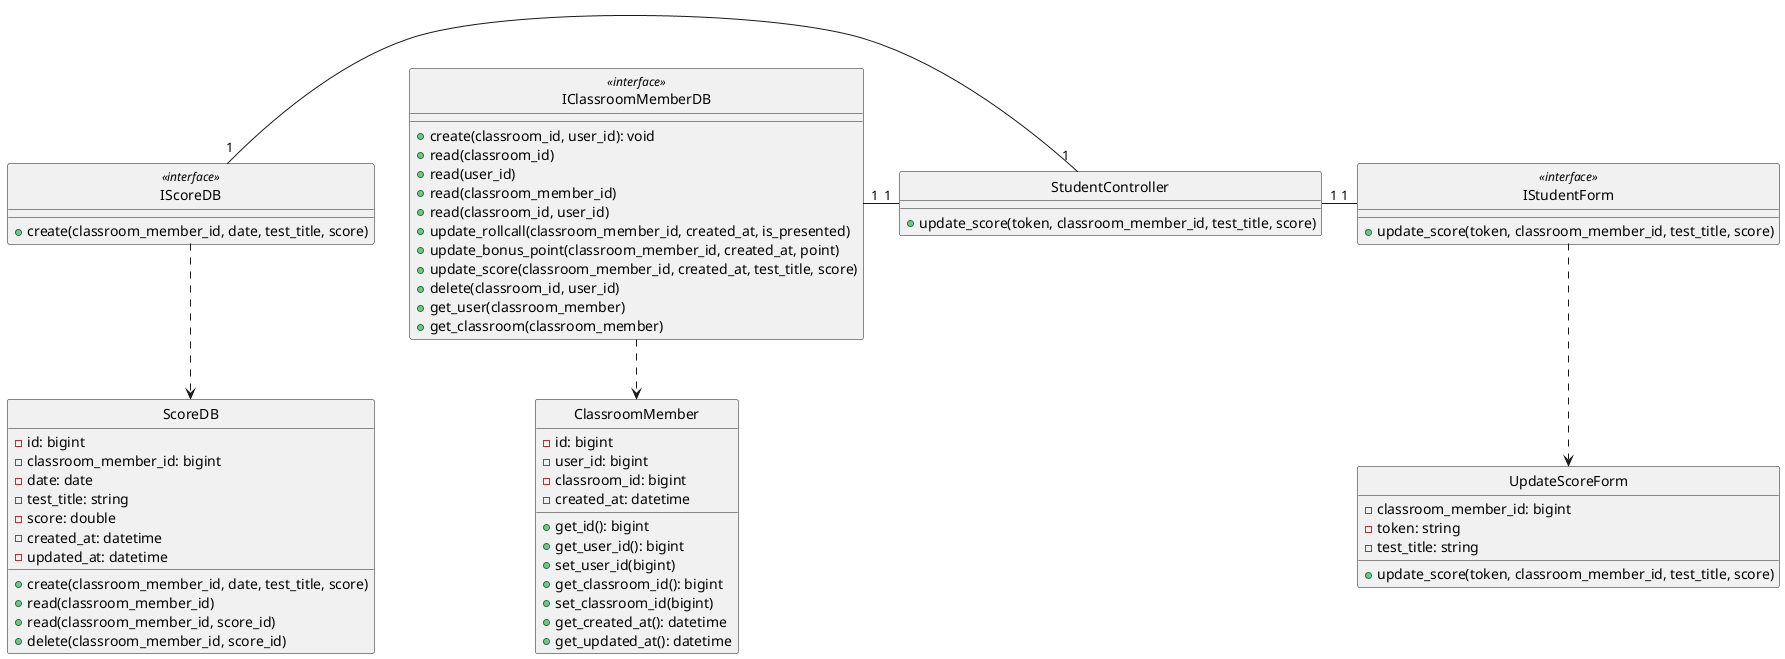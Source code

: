@startuml viewStudent

class UpdateScoreForm {
    - classroom_member_id: bigint
    - token: string
    - test_title: string

    + update_score(token, classroom_member_id, test_title, score)
}

class IStudentForm <<interface>> {
    + update_score(token, classroom_member_id, test_title, score)
}

class StudentController {
    + update_score(token, classroom_member_id, test_title, score)
}

class ClassroomMember {
    - id: bigint
    - user_id: bigint
    - classroom_id: bigint
    - created_at: datetime

    + get_id(): bigint
    + get_user_id(): bigint
    + set_user_id(bigint)
    + get_classroom_id(): bigint
    + set_classroom_id(bigint)
    + get_created_at(): datetime
    + get_updated_at(): datetime
}

class IClassroomMemberDB <<interface>> {
    + create(classroom_id, user_id): void
    + read(classroom_id)
    + read(user_id)
    + read(classroom_member_id)
    + read(classroom_id, user_id)
    + update_rollcall(classroom_member_id, created_at, is_presented)
    + update_bonus_point(classroom_member_id, created_at, point)
    + update_score(classroom_member_id, created_at, test_title, score)
    + delete(classroom_id, user_id)
    + get_user(classroom_member)
    + get_classroom(classroom_member)
}

class ScoreDB {
    - id: bigint
    - classroom_member_id: bigint
    - date: date
    - test_title: string
    - score: double
    - created_at: datetime
    - updated_at: datetime

    + create(classroom_member_id, date, test_title, score)
    + read(classroom_member_id)
    + read(classroom_member_id, score_id)
    + delete(classroom_member_id, score_id)
}

class IScoreDB <<interface>> {
    + create(classroom_member_id, date, test_title, score)
}

hide UpdateScoreForm circle
hide IStudentForm <<interface>> circle
hide StudentController circle
hide IClassroomMemberDB <<interface>> circle
hide ClassroomMember circle
hide IScoreDB <<interface>> circle
hide ScoreDB circle


IStudentForm .down.> UpdateScoreForm
IClassroomMemberDB .down.> ClassroomMember
IScoreDB .down.> ScoreDB
IStudentForm "1"-left-"1" StudentController
StudentController "1"-left-"1" IClassroomMemberDB
StudentController "1"-left-"1" IScoreDB


@enduml
